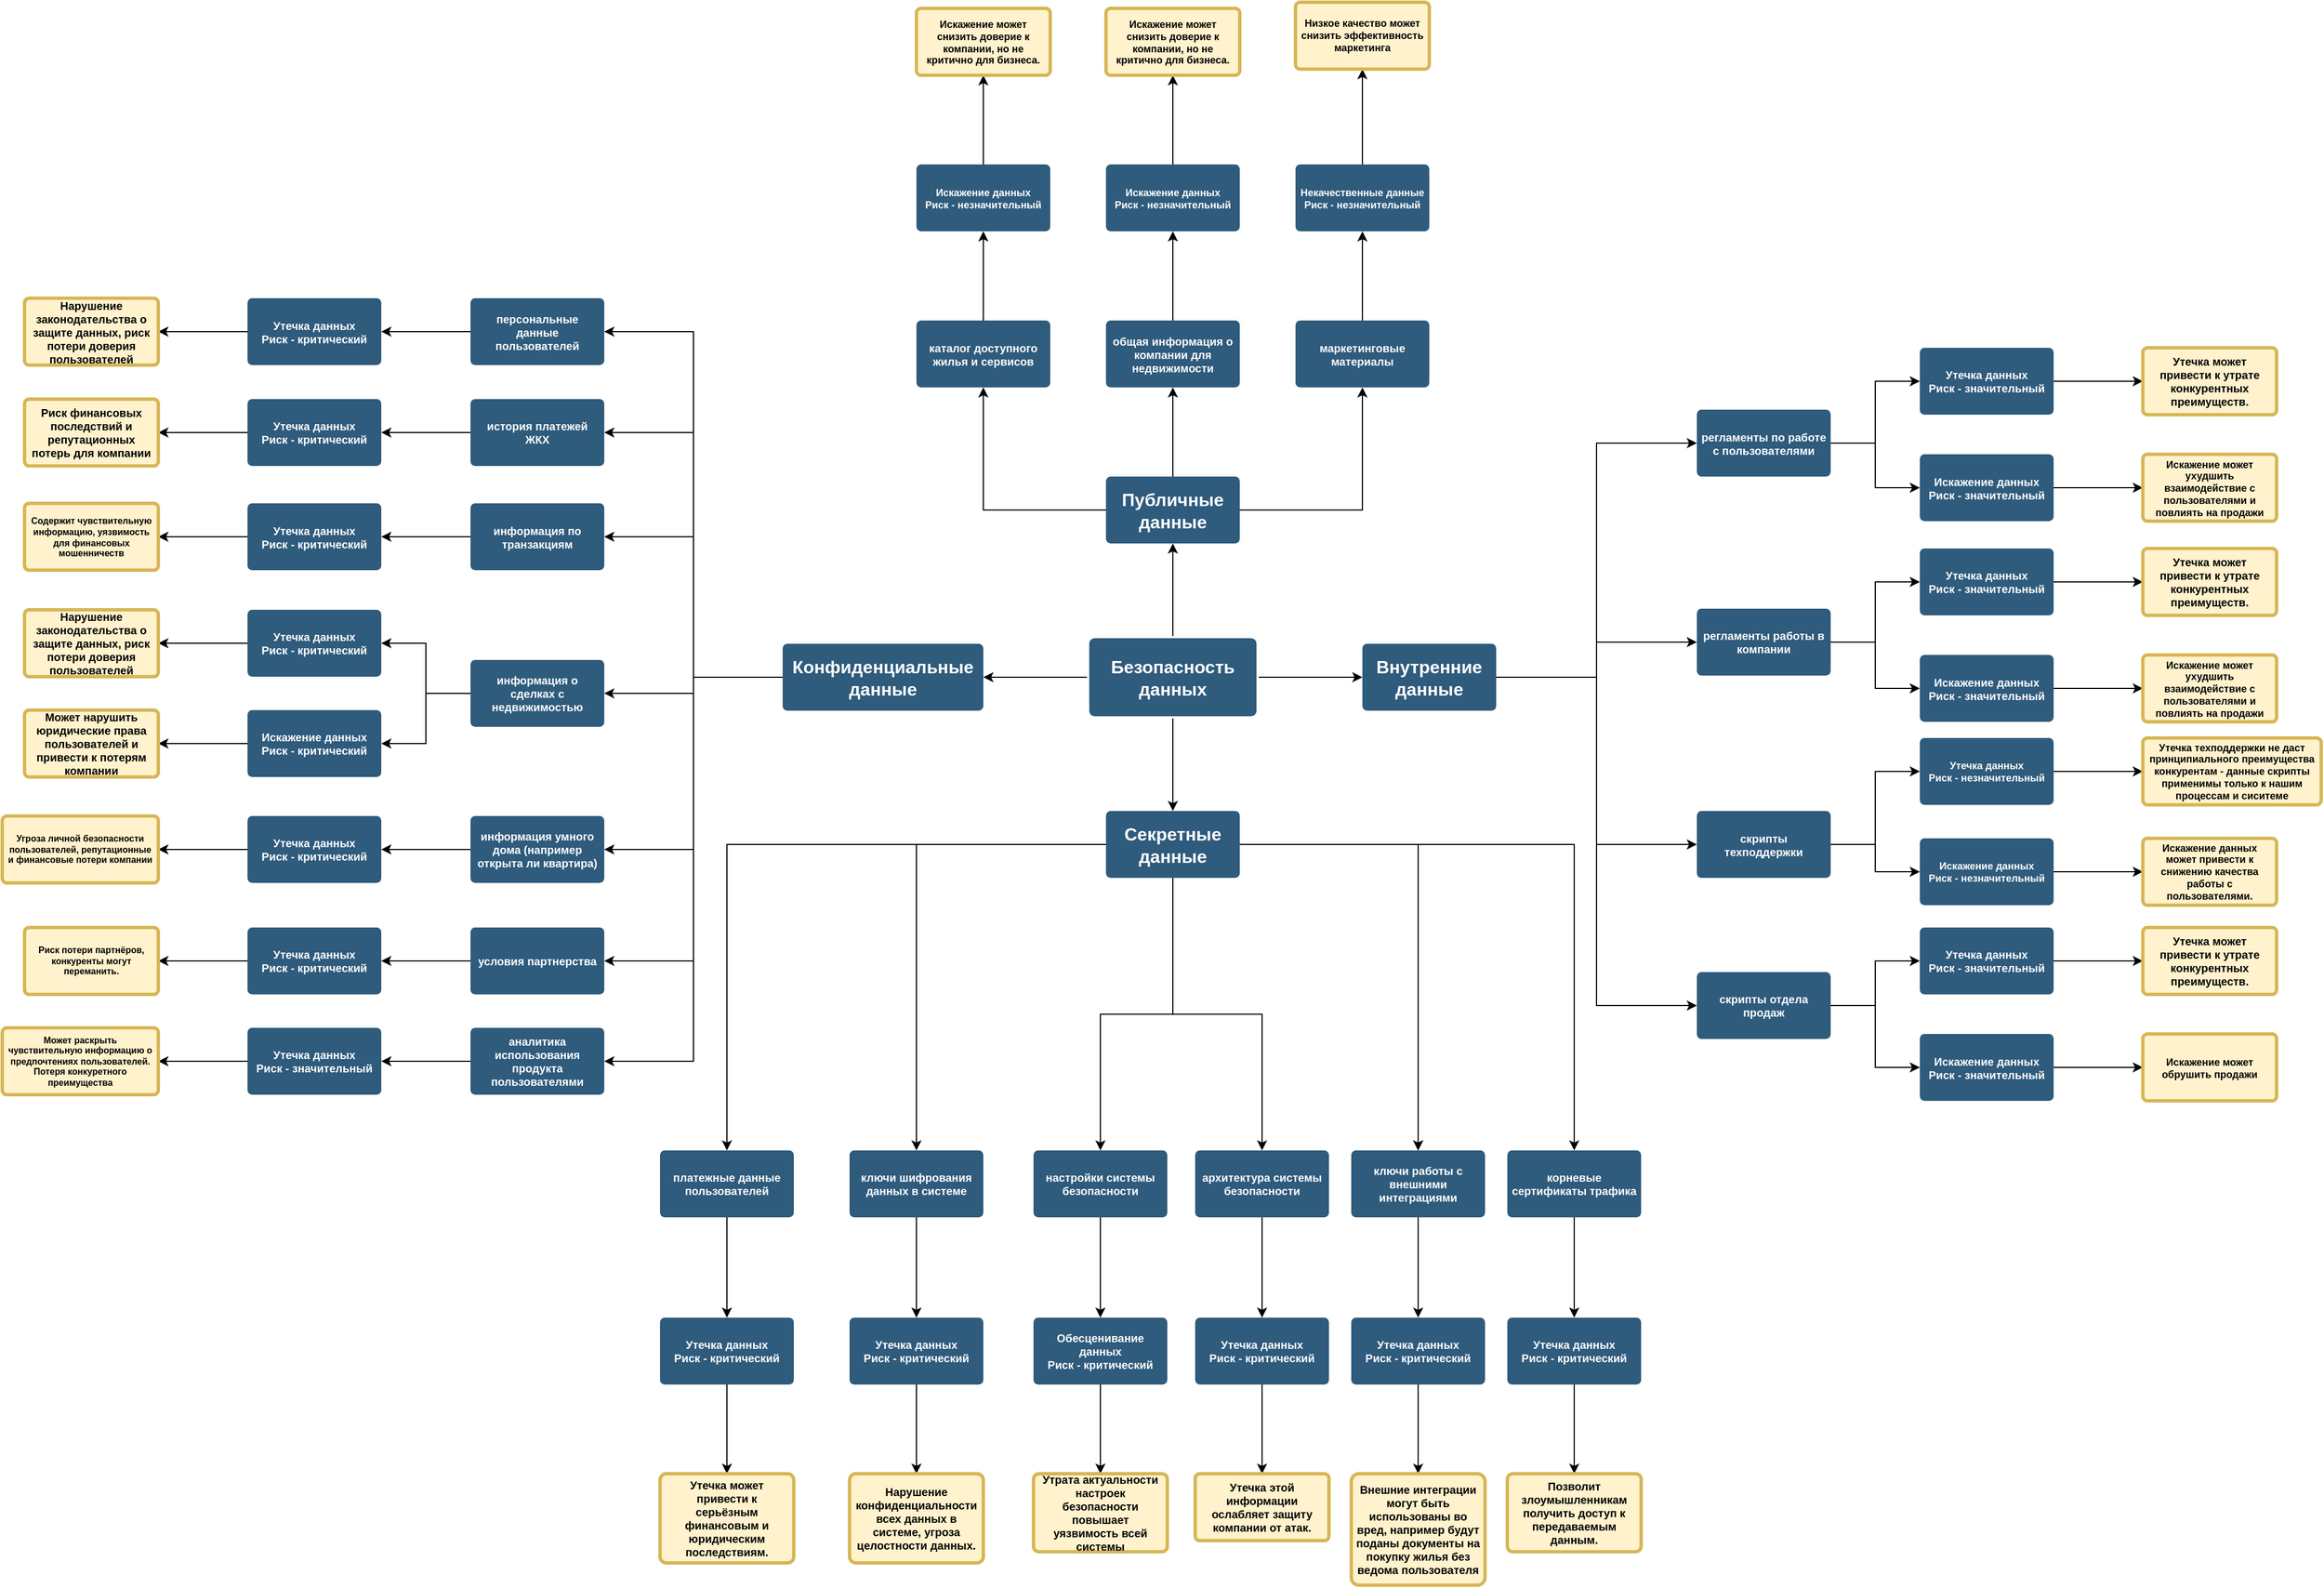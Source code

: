 <mxfile version="25.0.3">
  <diagram id="6a731a19-8d31-9384-78a2-239565b7b9f0" name="Page-1">
    <mxGraphModel grid="1" page="1" gridSize="10" guides="1" tooltips="1" connect="1" arrows="1" fold="1" pageScale="1" pageWidth="1169" pageHeight="827" background="none" math="0" shadow="0">
      <root>
        <mxCell id="0" />
        <mxCell id="1" parent="0" />
        <mxCell id="vbBeiTdjYTLyHqXOJeHc-1780" value="" style="edgeStyle=orthogonalEdgeStyle;rounded=0;orthogonalLoop=1;jettySize=auto;html=1;" edge="1" parent="1" source="1749" target="vbBeiTdjYTLyHqXOJeHc-1779">
          <mxGeometry relative="1" as="geometry" />
        </mxCell>
        <mxCell id="vbBeiTdjYTLyHqXOJeHc-1782" value="" style="edgeStyle=orthogonalEdgeStyle;rounded=0;orthogonalLoop=1;jettySize=auto;html=1;" edge="1" parent="1" source="1749" target="vbBeiTdjYTLyHqXOJeHc-1781">
          <mxGeometry relative="1" as="geometry" />
        </mxCell>
        <mxCell id="vbBeiTdjYTLyHqXOJeHc-1784" value="" style="edgeStyle=orthogonalEdgeStyle;rounded=0;orthogonalLoop=1;jettySize=auto;html=1;" edge="1" parent="1" source="1749" target="vbBeiTdjYTLyHqXOJeHc-1783">
          <mxGeometry relative="1" as="geometry" />
        </mxCell>
        <mxCell id="vbBeiTdjYTLyHqXOJeHc-1786" value="" style="edgeStyle=orthogonalEdgeStyle;rounded=0;orthogonalLoop=1;jettySize=auto;html=1;" edge="1" parent="1" source="1749" target="vbBeiTdjYTLyHqXOJeHc-1785">
          <mxGeometry relative="1" as="geometry" />
        </mxCell>
        <mxCell id="1749" value="Безопасность данных" style="rounded=1;whiteSpace=wrap;html=1;shadow=0;labelBackgroundColor=none;strokeColor=none;strokeWidth=3;fillColor=#2F5B7C;fontFamily=Helvetica;fontSize=16;fontColor=#FFFFFF;align=center;fontStyle=1;spacing=5;arcSize=7;perimeterSpacing=2;" vertex="1" parent="1">
          <mxGeometry x="495" y="380.5" width="150" height="70" as="geometry" />
        </mxCell>
        <mxCell id="vbBeiTdjYTLyHqXOJeHc-1788" value="" style="edgeStyle=orthogonalEdgeStyle;rounded=0;orthogonalLoop=1;jettySize=auto;html=1;" edge="1" parent="1" source="vbBeiTdjYTLyHqXOJeHc-1779" target="vbBeiTdjYTLyHqXOJeHc-1787">
          <mxGeometry relative="1" as="geometry" />
        </mxCell>
        <mxCell id="vbBeiTdjYTLyHqXOJeHc-1791" value="" style="edgeStyle=orthogonalEdgeStyle;rounded=0;orthogonalLoop=1;jettySize=auto;html=1;entryX=0.5;entryY=1;entryDx=0;entryDy=0;" edge="1" parent="1" source="vbBeiTdjYTLyHqXOJeHc-1779" target="vbBeiTdjYTLyHqXOJeHc-1792">
          <mxGeometry relative="1" as="geometry">
            <mxPoint x="770" y="155.5" as="targetPoint" />
          </mxGeometry>
        </mxCell>
        <mxCell id="vbBeiTdjYTLyHqXOJeHc-1795" value="" style="edgeStyle=orthogonalEdgeStyle;rounded=0;orthogonalLoop=1;jettySize=auto;html=1;" edge="1" parent="1" source="vbBeiTdjYTLyHqXOJeHc-1779" target="vbBeiTdjYTLyHqXOJeHc-1794">
          <mxGeometry relative="1" as="geometry" />
        </mxCell>
        <mxCell id="vbBeiTdjYTLyHqXOJeHc-1779" value="Публичные данные" style="whiteSpace=wrap;html=1;fontSize=16;fillColor=#2F5B7C;strokeColor=none;fontColor=#FFFFFF;rounded=1;shadow=0;labelBackgroundColor=none;strokeWidth=3;fontStyle=1;spacing=5;arcSize=7;" vertex="1" parent="1">
          <mxGeometry x="510" y="235.5" width="120" height="60" as="geometry" />
        </mxCell>
        <mxCell id="vbBeiTdjYTLyHqXOJeHc-1818" value="" style="edgeStyle=orthogonalEdgeStyle;rounded=0;orthogonalLoop=1;jettySize=auto;html=1;entryX=0;entryY=0.5;entryDx=0;entryDy=0;" edge="1" parent="1" source="vbBeiTdjYTLyHqXOJeHc-1781" target="vbBeiTdjYTLyHqXOJeHc-1817">
          <mxGeometry relative="1" as="geometry" />
        </mxCell>
        <mxCell id="vbBeiTdjYTLyHqXOJeHc-1820" value="" style="edgeStyle=orthogonalEdgeStyle;rounded=0;orthogonalLoop=1;jettySize=auto;html=1;entryX=0;entryY=0.5;entryDx=0;entryDy=0;" edge="1" parent="1" source="vbBeiTdjYTLyHqXOJeHc-1781" target="vbBeiTdjYTLyHqXOJeHc-1819">
          <mxGeometry relative="1" as="geometry" />
        </mxCell>
        <mxCell id="vbBeiTdjYTLyHqXOJeHc-1822" style="edgeStyle=orthogonalEdgeStyle;rounded=0;orthogonalLoop=1;jettySize=auto;html=1;exitX=1;exitY=0.5;exitDx=0;exitDy=0;entryX=0;entryY=0.5;entryDx=0;entryDy=0;" edge="1" parent="1" source="vbBeiTdjYTLyHqXOJeHc-1781" target="vbBeiTdjYTLyHqXOJeHc-1821">
          <mxGeometry relative="1" as="geometry" />
        </mxCell>
        <mxCell id="vbBeiTdjYTLyHqXOJeHc-1824" style="edgeStyle=orthogonalEdgeStyle;rounded=0;orthogonalLoop=1;jettySize=auto;html=1;exitX=1;exitY=0.5;exitDx=0;exitDy=0;entryX=0;entryY=0.5;entryDx=0;entryDy=0;" edge="1" parent="1" source="vbBeiTdjYTLyHqXOJeHc-1781" target="vbBeiTdjYTLyHqXOJeHc-1823">
          <mxGeometry relative="1" as="geometry" />
        </mxCell>
        <mxCell id="vbBeiTdjYTLyHqXOJeHc-1781" value="Внутренние данные" style="whiteSpace=wrap;html=1;fontSize=16;fillColor=#2F5B7C;strokeColor=none;fontColor=#FFFFFF;rounded=1;shadow=0;labelBackgroundColor=none;strokeWidth=3;fontStyle=1;spacing=5;arcSize=7;" vertex="1" parent="1">
          <mxGeometry x="740" y="385.5" width="120" height="60" as="geometry" />
        </mxCell>
        <mxCell id="vbBeiTdjYTLyHqXOJeHc-1906" value="" style="edgeStyle=orthogonalEdgeStyle;rounded=0;orthogonalLoop=1;jettySize=auto;html=1;" edge="1" parent="1" source="vbBeiTdjYTLyHqXOJeHc-1783" target="vbBeiTdjYTLyHqXOJeHc-1905">
          <mxGeometry relative="1" as="geometry" />
        </mxCell>
        <mxCell id="vbBeiTdjYTLyHqXOJeHc-1908" value="" style="edgeStyle=orthogonalEdgeStyle;rounded=0;orthogonalLoop=1;jettySize=auto;html=1;" edge="1" parent="1" source="vbBeiTdjYTLyHqXOJeHc-1783" target="vbBeiTdjYTLyHqXOJeHc-1907">
          <mxGeometry relative="1" as="geometry" />
        </mxCell>
        <mxCell id="vbBeiTdjYTLyHqXOJeHc-1911" value="" style="edgeStyle=orthogonalEdgeStyle;rounded=0;orthogonalLoop=1;jettySize=auto;html=1;" edge="1" parent="1" source="vbBeiTdjYTLyHqXOJeHc-1783" target="vbBeiTdjYTLyHqXOJeHc-1910">
          <mxGeometry relative="1" as="geometry" />
        </mxCell>
        <mxCell id="vbBeiTdjYTLyHqXOJeHc-1913" value="" style="edgeStyle=orthogonalEdgeStyle;rounded=0;orthogonalLoop=1;jettySize=auto;html=1;" edge="1" parent="1" source="vbBeiTdjYTLyHqXOJeHc-1783" target="vbBeiTdjYTLyHqXOJeHc-1912">
          <mxGeometry relative="1" as="geometry" />
        </mxCell>
        <mxCell id="vbBeiTdjYTLyHqXOJeHc-1914" value="" style="edgeStyle=orthogonalEdgeStyle;rounded=0;orthogonalLoop=1;jettySize=auto;html=1;" edge="1" parent="1" source="vbBeiTdjYTLyHqXOJeHc-1783" target="vbBeiTdjYTLyHqXOJeHc-1912">
          <mxGeometry relative="1" as="geometry" />
        </mxCell>
        <mxCell id="vbBeiTdjYTLyHqXOJeHc-1916" value="" style="edgeStyle=orthogonalEdgeStyle;rounded=0;orthogonalLoop=1;jettySize=auto;html=1;" edge="1" parent="1" source="vbBeiTdjYTLyHqXOJeHc-1783" target="vbBeiTdjYTLyHqXOJeHc-1915">
          <mxGeometry relative="1" as="geometry" />
        </mxCell>
        <mxCell id="vbBeiTdjYTLyHqXOJeHc-1918" value="" style="edgeStyle=orthogonalEdgeStyle;rounded=0;orthogonalLoop=1;jettySize=auto;html=1;" edge="1" parent="1" source="vbBeiTdjYTLyHqXOJeHc-1783" target="vbBeiTdjYTLyHqXOJeHc-1917">
          <mxGeometry relative="1" as="geometry" />
        </mxCell>
        <mxCell id="vbBeiTdjYTLyHqXOJeHc-1783" value="Секретные данные" style="whiteSpace=wrap;html=1;fontSize=16;fillColor=#2F5B7C;strokeColor=none;fontColor=#FFFFFF;rounded=1;shadow=0;labelBackgroundColor=none;strokeWidth=3;fontStyle=1;spacing=5;arcSize=7;" vertex="1" parent="1">
          <mxGeometry x="510" y="535.5" width="120" height="60" as="geometry" />
        </mxCell>
        <mxCell id="vbBeiTdjYTLyHqXOJeHc-1860" value="" style="edgeStyle=orthogonalEdgeStyle;rounded=0;orthogonalLoop=1;jettySize=auto;html=1;entryX=1;entryY=0.5;entryDx=0;entryDy=0;" edge="1" parent="1" source="vbBeiTdjYTLyHqXOJeHc-1785" target="vbBeiTdjYTLyHqXOJeHc-1859">
          <mxGeometry relative="1" as="geometry" />
        </mxCell>
        <mxCell id="vbBeiTdjYTLyHqXOJeHc-1867" style="edgeStyle=orthogonalEdgeStyle;rounded=0;orthogonalLoop=1;jettySize=auto;html=1;exitX=0;exitY=0.5;exitDx=0;exitDy=0;entryX=1;entryY=0.5;entryDx=0;entryDy=0;" edge="1" parent="1" source="vbBeiTdjYTLyHqXOJeHc-1785" target="vbBeiTdjYTLyHqXOJeHc-1861">
          <mxGeometry relative="1" as="geometry" />
        </mxCell>
        <mxCell id="vbBeiTdjYTLyHqXOJeHc-1868" style="edgeStyle=orthogonalEdgeStyle;rounded=0;orthogonalLoop=1;jettySize=auto;html=1;exitX=0;exitY=0.5;exitDx=0;exitDy=0;entryX=1;entryY=0.5;entryDx=0;entryDy=0;" edge="1" parent="1" source="vbBeiTdjYTLyHqXOJeHc-1785" target="vbBeiTdjYTLyHqXOJeHc-1862">
          <mxGeometry relative="1" as="geometry" />
        </mxCell>
        <mxCell id="vbBeiTdjYTLyHqXOJeHc-1869" style="edgeStyle=orthogonalEdgeStyle;rounded=0;orthogonalLoop=1;jettySize=auto;html=1;exitX=0;exitY=0.5;exitDx=0;exitDy=0;entryX=1;entryY=0.5;entryDx=0;entryDy=0;" edge="1" parent="1" source="vbBeiTdjYTLyHqXOJeHc-1785" target="vbBeiTdjYTLyHqXOJeHc-1863">
          <mxGeometry relative="1" as="geometry" />
        </mxCell>
        <mxCell id="vbBeiTdjYTLyHqXOJeHc-1870" style="edgeStyle=orthogonalEdgeStyle;rounded=0;orthogonalLoop=1;jettySize=auto;html=1;exitX=0;exitY=0.5;exitDx=0;exitDy=0;entryX=1;entryY=0.5;entryDx=0;entryDy=0;" edge="1" parent="1" source="vbBeiTdjYTLyHqXOJeHc-1785" target="vbBeiTdjYTLyHqXOJeHc-1864">
          <mxGeometry relative="1" as="geometry" />
        </mxCell>
        <mxCell id="vbBeiTdjYTLyHqXOJeHc-1871" style="edgeStyle=orthogonalEdgeStyle;rounded=0;orthogonalLoop=1;jettySize=auto;html=1;exitX=0;exitY=0.5;exitDx=0;exitDy=0;entryX=1;entryY=0.5;entryDx=0;entryDy=0;" edge="1" parent="1" source="vbBeiTdjYTLyHqXOJeHc-1785" target="vbBeiTdjYTLyHqXOJeHc-1865">
          <mxGeometry relative="1" as="geometry" />
        </mxCell>
        <mxCell id="vbBeiTdjYTLyHqXOJeHc-1872" style="edgeStyle=orthogonalEdgeStyle;rounded=0;orthogonalLoop=1;jettySize=auto;html=1;exitX=0;exitY=0.5;exitDx=0;exitDy=0;entryX=1;entryY=0.5;entryDx=0;entryDy=0;" edge="1" parent="1" source="vbBeiTdjYTLyHqXOJeHc-1785" target="vbBeiTdjYTLyHqXOJeHc-1866">
          <mxGeometry relative="1" as="geometry" />
        </mxCell>
        <mxCell id="vbBeiTdjYTLyHqXOJeHc-1785" value="Конфиденциальные данные" style="whiteSpace=wrap;html=1;fontSize=16;fillColor=#2F5B7C;strokeColor=none;fontColor=#FFFFFF;rounded=1;shadow=0;labelBackgroundColor=none;strokeWidth=3;fontStyle=1;spacing=5;arcSize=7;" vertex="1" parent="1">
          <mxGeometry x="220" y="385.5" width="180" height="60" as="geometry" />
        </mxCell>
        <mxCell id="vbBeiTdjYTLyHqXOJeHc-1797" value="" style="edgeStyle=orthogonalEdgeStyle;rounded=0;orthogonalLoop=1;jettySize=auto;html=1;" edge="1" parent="1" source="vbBeiTdjYTLyHqXOJeHc-1787" target="vbBeiTdjYTLyHqXOJeHc-1796">
          <mxGeometry relative="1" as="geometry" />
        </mxCell>
        <mxCell id="vbBeiTdjYTLyHqXOJeHc-1787" value="&lt;font style=&quot;font-size: 10px;&quot;&gt;каталог доступного жилья и сервисов&lt;/font&gt;" style="whiteSpace=wrap;html=1;fontSize=10;fillColor=#2F5B7C;strokeColor=none;fontColor=#FFFFFF;rounded=1;shadow=0;labelBackgroundColor=none;strokeWidth=3;fontStyle=1;spacing=5;arcSize=7;" vertex="1" parent="1">
          <mxGeometry x="340" y="95.5" width="120" height="60" as="geometry" />
        </mxCell>
        <mxCell id="vbBeiTdjYTLyHqXOJeHc-1806" style="edgeStyle=orthogonalEdgeStyle;rounded=0;orthogonalLoop=1;jettySize=auto;html=1;exitX=0.5;exitY=0;exitDx=0;exitDy=0;entryX=0.5;entryY=1;entryDx=0;entryDy=0;" edge="1" parent="1" source="vbBeiTdjYTLyHqXOJeHc-1792" target="vbBeiTdjYTLyHqXOJeHc-1809">
          <mxGeometry relative="1" as="geometry">
            <mxPoint x="770" y="95.5" as="sourcePoint" />
            <mxPoint x="770" y="15.5" as="targetPoint" />
          </mxGeometry>
        </mxCell>
        <mxCell id="vbBeiTdjYTLyHqXOJeHc-1792" value="&lt;font style=&quot;font-size: 10px;&quot;&gt;маркетинговые материалы&lt;/font&gt;" style="whiteSpace=wrap;html=1;fontSize=10;fillColor=#2F5B7C;strokeColor=none;fontColor=#FFFFFF;rounded=1;shadow=0;labelBackgroundColor=none;strokeWidth=3;fontStyle=1;spacing=5;arcSize=7;" vertex="1" parent="1">
          <mxGeometry x="680" y="95.5" width="120" height="60" as="geometry" />
        </mxCell>
        <mxCell id="vbBeiTdjYTLyHqXOJeHc-1816" style="edgeStyle=orthogonalEdgeStyle;rounded=0;orthogonalLoop=1;jettySize=auto;html=1;exitX=0.5;exitY=0;exitDx=0;exitDy=0;entryX=0.5;entryY=1;entryDx=0;entryDy=0;" edge="1" parent="1" source="vbBeiTdjYTLyHqXOJeHc-1794" target="vbBeiTdjYTLyHqXOJeHc-1814">
          <mxGeometry relative="1" as="geometry" />
        </mxCell>
        <mxCell id="vbBeiTdjYTLyHqXOJeHc-1794" value="&lt;font style=&quot;font-size: 10px;&quot;&gt;общая информация о компании для недвижимости&lt;/font&gt;" style="whiteSpace=wrap;html=1;fontSize=10;fillColor=#2F5B7C;strokeColor=none;fontColor=#FFFFFF;rounded=1;shadow=0;labelBackgroundColor=none;strokeWidth=3;fontStyle=1;spacing=5;arcSize=7;" vertex="1" parent="1">
          <mxGeometry x="510" y="95.5" width="120" height="60" as="geometry" />
        </mxCell>
        <mxCell id="vbBeiTdjYTLyHqXOJeHc-1799" value="" style="edgeStyle=orthogonalEdgeStyle;rounded=0;orthogonalLoop=1;jettySize=auto;html=1;" edge="1" parent="1" source="vbBeiTdjYTLyHqXOJeHc-1796" target="vbBeiTdjYTLyHqXOJeHc-1798">
          <mxGeometry relative="1" as="geometry" />
        </mxCell>
        <mxCell id="vbBeiTdjYTLyHqXOJeHc-1796" value="&lt;font style=&quot;font-size: 9px;&quot;&gt;Искажение данных&lt;br style=&quot;font-size: 9px;&quot;&gt;Риск -&amp;nbsp;&lt;/font&gt;&lt;span style=&quot;font-size: 9px;&quot;&gt;незначительный&lt;/span&gt;" style="whiteSpace=wrap;html=1;fontSize=9;fillColor=#2F5B7C;strokeColor=none;fontColor=#FFFFFF;rounded=1;shadow=0;labelBackgroundColor=none;strokeWidth=3;fontStyle=1;spacing=5;arcSize=7;" vertex="1" parent="1">
          <mxGeometry x="340" y="-44.5" width="120" height="60" as="geometry" />
        </mxCell>
        <mxCell id="vbBeiTdjYTLyHqXOJeHc-1798" value="Искажение может снизить доверие к компании, но не критично для бизнеса." style="whiteSpace=wrap;html=1;fontSize=9;fillColor=#fff2cc;strokeColor=#d6b656;rounded=1;shadow=0;labelBackgroundColor=none;strokeWidth=3;fontStyle=1;spacing=5;arcSize=7;" vertex="1" parent="1">
          <mxGeometry x="340" y="-184.5" width="120" height="60" as="geometry" />
        </mxCell>
        <mxCell id="vbBeiTdjYTLyHqXOJeHc-1812" value="" style="edgeStyle=orthogonalEdgeStyle;rounded=0;orthogonalLoop=1;jettySize=auto;html=1;" edge="1" parent="1" source="vbBeiTdjYTLyHqXOJeHc-1809" target="vbBeiTdjYTLyHqXOJeHc-1811">
          <mxGeometry relative="1" as="geometry" />
        </mxCell>
        <mxCell id="vbBeiTdjYTLyHqXOJeHc-1809" value="Некачественные данные&lt;br style=&quot;font-size: 9px;&quot;&gt;Риск - незначительный" style="whiteSpace=wrap;html=1;fontSize=9;fillColor=#2F5B7C;strokeColor=none;fontColor=#FFFFFF;rounded=1;shadow=0;labelBackgroundColor=none;strokeWidth=3;fontStyle=1;spacing=5;arcSize=7;" vertex="1" parent="1">
          <mxGeometry x="680" y="-44.5" width="120" height="60" as="geometry" />
        </mxCell>
        <mxCell id="vbBeiTdjYTLyHqXOJeHc-1811" value="Низкое качество может снизить эффективность маркетинга" style="whiteSpace=wrap;html=1;fontSize=9;fillColor=#fff2cc;strokeColor=#d6b656;rounded=1;shadow=0;labelBackgroundColor=none;strokeWidth=3;fontStyle=1;spacing=5;arcSize=7;" vertex="1" parent="1">
          <mxGeometry x="680" y="-190" width="120" height="60" as="geometry" />
        </mxCell>
        <mxCell id="vbBeiTdjYTLyHqXOJeHc-1813" value="" style="edgeStyle=orthogonalEdgeStyle;rounded=0;orthogonalLoop=1;jettySize=auto;html=1;" edge="1" parent="1" source="vbBeiTdjYTLyHqXOJeHc-1814" target="vbBeiTdjYTLyHqXOJeHc-1815">
          <mxGeometry relative="1" as="geometry" />
        </mxCell>
        <mxCell id="vbBeiTdjYTLyHqXOJeHc-1814" value="&lt;font style=&quot;font-size: 9px;&quot;&gt;Искажение данных&lt;br style=&quot;font-size: 9px;&quot;&gt;Риск -&amp;nbsp;&lt;/font&gt;&lt;span style=&quot;font-size: 9px;&quot;&gt;незначительный&lt;/span&gt;" style="whiteSpace=wrap;html=1;fontSize=9;fillColor=#2F5B7C;strokeColor=none;fontColor=#FFFFFF;rounded=1;shadow=0;labelBackgroundColor=none;strokeWidth=3;fontStyle=1;spacing=5;arcSize=7;" vertex="1" parent="1">
          <mxGeometry x="510" y="-44.5" width="120" height="60" as="geometry" />
        </mxCell>
        <mxCell id="vbBeiTdjYTLyHqXOJeHc-1815" value="Искажение может снизить доверие к компании, но не критично для бизнеса." style="whiteSpace=wrap;html=1;fontSize=9;fillColor=#fff2cc;strokeColor=#d6b656;rounded=1;shadow=0;labelBackgroundColor=none;strokeWidth=3;fontStyle=1;spacing=5;arcSize=7;" vertex="1" parent="1">
          <mxGeometry x="510" y="-184.5" width="120" height="60" as="geometry" />
        </mxCell>
        <mxCell id="vbBeiTdjYTLyHqXOJeHc-1826" value="" style="edgeStyle=orthogonalEdgeStyle;rounded=0;orthogonalLoop=1;jettySize=auto;html=1;entryX=0;entryY=0.5;entryDx=0;entryDy=0;" edge="1" parent="1" source="vbBeiTdjYTLyHqXOJeHc-1817" target="vbBeiTdjYTLyHqXOJeHc-1825">
          <mxGeometry relative="1" as="geometry" />
        </mxCell>
        <mxCell id="vbBeiTdjYTLyHqXOJeHc-1828" style="edgeStyle=orthogonalEdgeStyle;rounded=0;orthogonalLoop=1;jettySize=auto;html=1;exitX=1;exitY=0.5;exitDx=0;exitDy=0;entryX=0;entryY=0.5;entryDx=0;entryDy=0;" edge="1" parent="1" source="vbBeiTdjYTLyHqXOJeHc-1817" target="vbBeiTdjYTLyHqXOJeHc-1827">
          <mxGeometry relative="1" as="geometry" />
        </mxCell>
        <mxCell id="vbBeiTdjYTLyHqXOJeHc-1817" value="регламенты по работе с пользователями" style="whiteSpace=wrap;html=1;fontSize=10;fillColor=#2F5B7C;strokeColor=none;fontColor=#FFFFFF;rounded=1;shadow=0;labelBackgroundColor=none;strokeWidth=3;fontStyle=1;spacing=5;arcSize=7;" vertex="1" parent="1">
          <mxGeometry x="1040" y="175.5" width="120" height="60" as="geometry" />
        </mxCell>
        <mxCell id="vbBeiTdjYTLyHqXOJeHc-1837" style="edgeStyle=orthogonalEdgeStyle;rounded=0;orthogonalLoop=1;jettySize=auto;html=1;exitX=1;exitY=0.5;exitDx=0;exitDy=0;entryX=0;entryY=0.5;entryDx=0;entryDy=0;" edge="1" parent="1" source="vbBeiTdjYTLyHqXOJeHc-1819" target="vbBeiTdjYTLyHqXOJeHc-1833">
          <mxGeometry relative="1" as="geometry" />
        </mxCell>
        <mxCell id="vbBeiTdjYTLyHqXOJeHc-1838" style="edgeStyle=orthogonalEdgeStyle;rounded=0;orthogonalLoop=1;jettySize=auto;html=1;exitX=1;exitY=0.5;exitDx=0;exitDy=0;entryX=0;entryY=0.5;entryDx=0;entryDy=0;" edge="1" parent="1" source="vbBeiTdjYTLyHqXOJeHc-1819" target="vbBeiTdjYTLyHqXOJeHc-1834">
          <mxGeometry relative="1" as="geometry" />
        </mxCell>
        <mxCell id="vbBeiTdjYTLyHqXOJeHc-1819" value="регламенты работы в компании" style="whiteSpace=wrap;html=1;fontSize=10;fillColor=#2F5B7C;strokeColor=none;fontColor=#FFFFFF;rounded=1;shadow=0;labelBackgroundColor=none;strokeWidth=3;fontStyle=1;spacing=5;arcSize=7;" vertex="1" parent="1">
          <mxGeometry x="1040" y="354" width="120" height="60" as="geometry" />
        </mxCell>
        <mxCell id="vbBeiTdjYTLyHqXOJeHc-1842" value="" style="edgeStyle=orthogonalEdgeStyle;rounded=0;orthogonalLoop=1;jettySize=auto;html=1;entryX=0;entryY=0.5;entryDx=0;entryDy=0;" edge="1" parent="1" source="vbBeiTdjYTLyHqXOJeHc-1821" target="vbBeiTdjYTLyHqXOJeHc-1841">
          <mxGeometry relative="1" as="geometry" />
        </mxCell>
        <mxCell id="vbBeiTdjYTLyHqXOJeHc-1848" style="edgeStyle=orthogonalEdgeStyle;rounded=0;orthogonalLoop=1;jettySize=auto;html=1;exitX=1;exitY=0.5;exitDx=0;exitDy=0;entryX=0;entryY=0.5;entryDx=0;entryDy=0;" edge="1" parent="1" source="vbBeiTdjYTLyHqXOJeHc-1821" target="vbBeiTdjYTLyHqXOJeHc-1847">
          <mxGeometry relative="1" as="geometry" />
        </mxCell>
        <mxCell id="vbBeiTdjYTLyHqXOJeHc-1821" value="скрипты техподдержки" style="whiteSpace=wrap;html=1;fontSize=10;fillColor=#2F5B7C;strokeColor=none;fontColor=#FFFFFF;rounded=1;shadow=0;labelBackgroundColor=none;strokeWidth=3;fontStyle=1;spacing=5;arcSize=7;" vertex="1" parent="1">
          <mxGeometry x="1040" y="535.5" width="120" height="60" as="geometry" />
        </mxCell>
        <mxCell id="vbBeiTdjYTLyHqXOJeHc-1857" style="edgeStyle=orthogonalEdgeStyle;rounded=0;orthogonalLoop=1;jettySize=auto;html=1;exitX=1;exitY=0.5;exitDx=0;exitDy=0;entryX=0;entryY=0.5;entryDx=0;entryDy=0;" edge="1" parent="1" source="vbBeiTdjYTLyHqXOJeHc-1823" target="vbBeiTdjYTLyHqXOJeHc-1852">
          <mxGeometry relative="1" as="geometry" />
        </mxCell>
        <mxCell id="vbBeiTdjYTLyHqXOJeHc-1858" style="edgeStyle=orthogonalEdgeStyle;rounded=0;orthogonalLoop=1;jettySize=auto;html=1;exitX=1;exitY=0.5;exitDx=0;exitDy=0;entryX=0;entryY=0.5;entryDx=0;entryDy=0;" edge="1" parent="1" source="vbBeiTdjYTLyHqXOJeHc-1823" target="vbBeiTdjYTLyHqXOJeHc-1854">
          <mxGeometry relative="1" as="geometry" />
        </mxCell>
        <mxCell id="vbBeiTdjYTLyHqXOJeHc-1823" value="скрипты отдела продаж" style="whiteSpace=wrap;html=1;fontSize=10;fillColor=#2F5B7C;strokeColor=none;fontColor=#FFFFFF;rounded=1;shadow=0;labelBackgroundColor=none;strokeWidth=3;fontStyle=1;spacing=5;arcSize=7;" vertex="1" parent="1">
          <mxGeometry x="1040" y="680" width="120" height="60" as="geometry" />
        </mxCell>
        <mxCell id="vbBeiTdjYTLyHqXOJeHc-1830" value="" style="edgeStyle=orthogonalEdgeStyle;rounded=0;orthogonalLoop=1;jettySize=auto;html=1;" edge="1" parent="1" source="vbBeiTdjYTLyHqXOJeHc-1825" target="vbBeiTdjYTLyHqXOJeHc-1829">
          <mxGeometry relative="1" as="geometry" />
        </mxCell>
        <mxCell id="vbBeiTdjYTLyHqXOJeHc-1825" value="Утечка данных&lt;br&gt;Риск - значительный" style="whiteSpace=wrap;html=1;fontSize=10;fillColor=#2F5B7C;strokeColor=none;fontColor=#FFFFFF;rounded=1;shadow=0;labelBackgroundColor=none;strokeWidth=3;fontStyle=1;spacing=5;arcSize=7;" vertex="1" parent="1">
          <mxGeometry x="1240" y="120" width="120" height="60" as="geometry" />
        </mxCell>
        <mxCell id="vbBeiTdjYTLyHqXOJeHc-1832" value="" style="edgeStyle=orthogonalEdgeStyle;rounded=0;orthogonalLoop=1;jettySize=auto;html=1;" edge="1" parent="1" source="vbBeiTdjYTLyHqXOJeHc-1827" target="vbBeiTdjYTLyHqXOJeHc-1831">
          <mxGeometry relative="1" as="geometry" />
        </mxCell>
        <mxCell id="vbBeiTdjYTLyHqXOJeHc-1827" value="Искажение данных&lt;br&gt;Риск - значительный" style="whiteSpace=wrap;html=1;fontSize=10;fillColor=#2F5B7C;strokeColor=none;fontColor=#FFFFFF;rounded=1;shadow=0;labelBackgroundColor=none;strokeWidth=3;fontStyle=1;spacing=5;arcSize=7;" vertex="1" parent="1">
          <mxGeometry x="1240" y="215.5" width="120" height="60" as="geometry" />
        </mxCell>
        <mxCell id="vbBeiTdjYTLyHqXOJeHc-1829" value="Утечка может привести к утрате конкурентных преимуществ." style="whiteSpace=wrap;html=1;fontSize=10;fillColor=#fff2cc;strokeColor=#d6b656;rounded=1;shadow=0;labelBackgroundColor=none;strokeWidth=3;fontStyle=1;spacing=5;arcSize=7;" vertex="1" parent="1">
          <mxGeometry x="1440" y="120" width="120" height="60" as="geometry" />
        </mxCell>
        <mxCell id="vbBeiTdjYTLyHqXOJeHc-1831" value="Искажение может ухудшить взаимодействие с пользователями и повлиять на продажи" style="whiteSpace=wrap;html=1;fontSize=9;fillColor=#fff2cc;strokeColor=#d6b656;rounded=1;shadow=0;labelBackgroundColor=none;strokeWidth=3;fontStyle=1;spacing=5;arcSize=7;" vertex="1" parent="1">
          <mxGeometry x="1440" y="215.5" width="120" height="60" as="geometry" />
        </mxCell>
        <mxCell id="vbBeiTdjYTLyHqXOJeHc-1839" style="edgeStyle=orthogonalEdgeStyle;rounded=0;orthogonalLoop=1;jettySize=auto;html=1;exitX=1;exitY=0.5;exitDx=0;exitDy=0;entryX=0;entryY=0.5;entryDx=0;entryDy=0;" edge="1" parent="1" source="vbBeiTdjYTLyHqXOJeHc-1833" target="vbBeiTdjYTLyHqXOJeHc-1835">
          <mxGeometry relative="1" as="geometry" />
        </mxCell>
        <mxCell id="vbBeiTdjYTLyHqXOJeHc-1833" value="Утечка данных&lt;br&gt;Риск - значительный" style="whiteSpace=wrap;html=1;fontSize=10;fillColor=#2F5B7C;strokeColor=none;fontColor=#FFFFFF;rounded=1;shadow=0;labelBackgroundColor=none;strokeWidth=3;fontStyle=1;spacing=5;arcSize=7;" vertex="1" parent="1">
          <mxGeometry x="1240" y="300" width="120" height="60" as="geometry" />
        </mxCell>
        <mxCell id="vbBeiTdjYTLyHqXOJeHc-1840" style="edgeStyle=orthogonalEdgeStyle;rounded=0;orthogonalLoop=1;jettySize=auto;html=1;exitX=1;exitY=0.5;exitDx=0;exitDy=0;entryX=0;entryY=0.5;entryDx=0;entryDy=0;" edge="1" parent="1" source="vbBeiTdjYTLyHqXOJeHc-1834" target="vbBeiTdjYTLyHqXOJeHc-1836">
          <mxGeometry relative="1" as="geometry" />
        </mxCell>
        <mxCell id="vbBeiTdjYTLyHqXOJeHc-1834" value="Искажение данных&lt;br&gt;Риск - значительный" style="whiteSpace=wrap;html=1;fontSize=10;fillColor=#2F5B7C;strokeColor=none;fontColor=#FFFFFF;rounded=1;shadow=0;labelBackgroundColor=none;strokeWidth=3;fontStyle=1;spacing=5;arcSize=7;" vertex="1" parent="1">
          <mxGeometry x="1240" y="395.5" width="120" height="60" as="geometry" />
        </mxCell>
        <mxCell id="vbBeiTdjYTLyHqXOJeHc-1835" value="Утечка может привести к утрате конкурентных преимуществ." style="whiteSpace=wrap;html=1;fontSize=10;fillColor=#fff2cc;strokeColor=#d6b656;rounded=1;shadow=0;labelBackgroundColor=none;strokeWidth=3;fontStyle=1;spacing=5;arcSize=7;" vertex="1" parent="1">
          <mxGeometry x="1440" y="300" width="120" height="60" as="geometry" />
        </mxCell>
        <mxCell id="vbBeiTdjYTLyHqXOJeHc-1836" value="Искажение может ухудшить взаимодействие с пользователями и повлиять на продажи" style="whiteSpace=wrap;html=1;fontSize=9;fillColor=#fff2cc;strokeColor=#d6b656;rounded=1;shadow=0;labelBackgroundColor=none;strokeWidth=3;fontStyle=1;spacing=5;arcSize=7;" vertex="1" parent="1">
          <mxGeometry x="1440" y="395.5" width="120" height="60" as="geometry" />
        </mxCell>
        <mxCell id="vbBeiTdjYTLyHqXOJeHc-1844" value="" style="edgeStyle=orthogonalEdgeStyle;rounded=0;orthogonalLoop=1;jettySize=auto;html=1;" edge="1" parent="1" source="vbBeiTdjYTLyHqXOJeHc-1841" target="vbBeiTdjYTLyHqXOJeHc-1843">
          <mxGeometry relative="1" as="geometry" />
        </mxCell>
        <mxCell id="vbBeiTdjYTLyHqXOJeHc-1841" value="Утечка данных&lt;br style=&quot;font-size: 9px;&quot;&gt;Риск - незначительный" style="whiteSpace=wrap;html=1;fontSize=9;fillColor=#2F5B7C;strokeColor=none;fontColor=#FFFFFF;rounded=1;shadow=0;labelBackgroundColor=none;strokeWidth=3;fontStyle=1;spacing=5;arcSize=7;" vertex="1" parent="1">
          <mxGeometry x="1240" y="470" width="120" height="60" as="geometry" />
        </mxCell>
        <mxCell id="vbBeiTdjYTLyHqXOJeHc-1843" value="Утечка техподдержки не даст принципиального преимущества конкурентам - данные скрипты применимы только к нашим процессам и сиситеме" style="whiteSpace=wrap;html=1;fontSize=9;fillColor=#fff2cc;strokeColor=#d6b656;rounded=1;shadow=0;labelBackgroundColor=none;strokeWidth=3;fontStyle=1;spacing=5;arcSize=7;" vertex="1" parent="1">
          <mxGeometry x="1440" y="470" width="160" height="60" as="geometry" />
        </mxCell>
        <mxCell id="vbBeiTdjYTLyHqXOJeHc-1850" value="" style="edgeStyle=orthogonalEdgeStyle;rounded=0;orthogonalLoop=1;jettySize=auto;html=1;" edge="1" parent="1" source="vbBeiTdjYTLyHqXOJeHc-1847" target="vbBeiTdjYTLyHqXOJeHc-1849">
          <mxGeometry relative="1" as="geometry" />
        </mxCell>
        <mxCell id="vbBeiTdjYTLyHqXOJeHc-1847" value="Искажение данных&lt;br style=&quot;font-size: 9px;&quot;&gt;Риск - незначительный" style="whiteSpace=wrap;html=1;fontSize=9;fillColor=#2F5B7C;strokeColor=none;fontColor=#FFFFFF;rounded=1;shadow=0;labelBackgroundColor=none;strokeWidth=3;fontStyle=1;spacing=5;arcSize=7;" vertex="1" parent="1">
          <mxGeometry x="1240" y="560" width="120" height="60" as="geometry" />
        </mxCell>
        <mxCell id="vbBeiTdjYTLyHqXOJeHc-1849" value="Искажение данных может привести к снижению качества работы с пользователями." style="whiteSpace=wrap;html=1;fontSize=9;fillColor=#fff2cc;strokeColor=#d6b656;rounded=1;shadow=0;labelBackgroundColor=none;strokeWidth=3;fontStyle=1;spacing=5;arcSize=7;" vertex="1" parent="1">
          <mxGeometry x="1440" y="560" width="120" height="60" as="geometry" />
        </mxCell>
        <mxCell id="vbBeiTdjYTLyHqXOJeHc-1851" value="" style="edgeStyle=orthogonalEdgeStyle;rounded=0;orthogonalLoop=1;jettySize=auto;html=1;" edge="1" parent="1" source="vbBeiTdjYTLyHqXOJeHc-1852" target="vbBeiTdjYTLyHqXOJeHc-1855">
          <mxGeometry relative="1" as="geometry" />
        </mxCell>
        <mxCell id="vbBeiTdjYTLyHqXOJeHc-1852" value="Утечка данных&lt;br&gt;Риск - значительный" style="whiteSpace=wrap;html=1;fontSize=10;fillColor=#2F5B7C;strokeColor=none;fontColor=#FFFFFF;rounded=1;shadow=0;labelBackgroundColor=none;strokeWidth=3;fontStyle=1;spacing=5;arcSize=7;" vertex="1" parent="1">
          <mxGeometry x="1240" y="640" width="120" height="60" as="geometry" />
        </mxCell>
        <mxCell id="vbBeiTdjYTLyHqXOJeHc-1853" value="" style="edgeStyle=orthogonalEdgeStyle;rounded=0;orthogonalLoop=1;jettySize=auto;html=1;" edge="1" parent="1" source="vbBeiTdjYTLyHqXOJeHc-1854" target="vbBeiTdjYTLyHqXOJeHc-1856">
          <mxGeometry relative="1" as="geometry" />
        </mxCell>
        <mxCell id="vbBeiTdjYTLyHqXOJeHc-1854" value="Искажение данных&lt;br&gt;Риск - значительный" style="whiteSpace=wrap;html=1;fontSize=10;fillColor=#2F5B7C;strokeColor=none;fontColor=#FFFFFF;rounded=1;shadow=0;labelBackgroundColor=none;strokeWidth=3;fontStyle=1;spacing=5;arcSize=7;" vertex="1" parent="1">
          <mxGeometry x="1240" y="735.5" width="120" height="60" as="geometry" />
        </mxCell>
        <mxCell id="vbBeiTdjYTLyHqXOJeHc-1855" value="Утечка может привести к утрате конкурентных преимуществ." style="whiteSpace=wrap;html=1;fontSize=10;fillColor=#fff2cc;strokeColor=#d6b656;rounded=1;shadow=0;labelBackgroundColor=none;strokeWidth=3;fontStyle=1;spacing=5;arcSize=7;" vertex="1" parent="1">
          <mxGeometry x="1440" y="640" width="120" height="60" as="geometry" />
        </mxCell>
        <mxCell id="vbBeiTdjYTLyHqXOJeHc-1856" value="Искажение может обрушить продажи" style="whiteSpace=wrap;html=1;fontSize=9;fillColor=#fff2cc;strokeColor=#d6b656;rounded=1;shadow=0;labelBackgroundColor=none;strokeWidth=3;fontStyle=1;spacing=5;arcSize=7;" vertex="1" parent="1">
          <mxGeometry x="1440" y="735.5" width="120" height="60" as="geometry" />
        </mxCell>
        <mxCell id="vbBeiTdjYTLyHqXOJeHc-1874" value="" style="edgeStyle=orthogonalEdgeStyle;rounded=0;orthogonalLoop=1;jettySize=auto;html=1;" edge="1" parent="1" source="vbBeiTdjYTLyHqXOJeHc-1859" target="vbBeiTdjYTLyHqXOJeHc-1873">
          <mxGeometry relative="1" as="geometry" />
        </mxCell>
        <mxCell id="vbBeiTdjYTLyHqXOJeHc-1859" value="персональные данные пользователей" style="whiteSpace=wrap;html=1;fontSize=10;fillColor=#2F5B7C;strokeColor=none;fontColor=#FFFFFF;rounded=1;shadow=0;labelBackgroundColor=none;strokeWidth=3;fontStyle=1;spacing=5;arcSize=7;" vertex="1" parent="1">
          <mxGeometry x="-60" y="75.5" width="120" height="60" as="geometry" />
        </mxCell>
        <mxCell id="vbBeiTdjYTLyHqXOJeHc-1883" style="edgeStyle=orthogonalEdgeStyle;rounded=0;orthogonalLoop=1;jettySize=auto;html=1;exitX=0;exitY=0.5;exitDx=0;exitDy=0;entryX=1;entryY=0.5;entryDx=0;entryDy=0;" edge="1" parent="1" source="vbBeiTdjYTLyHqXOJeHc-1861" target="vbBeiTdjYTLyHqXOJeHc-1878">
          <mxGeometry relative="1" as="geometry" />
        </mxCell>
        <mxCell id="vbBeiTdjYTLyHqXOJeHc-1861" value="история платежей ЖКХ" style="whiteSpace=wrap;html=1;fontSize=10;fillColor=#2F5B7C;strokeColor=none;fontColor=#FFFFFF;rounded=1;shadow=0;labelBackgroundColor=none;strokeWidth=3;fontStyle=1;spacing=5;arcSize=7;" vertex="1" parent="1">
          <mxGeometry x="-60" y="166" width="120" height="60" as="geometry" />
        </mxCell>
        <mxCell id="vbBeiTdjYTLyHqXOJeHc-1884" style="edgeStyle=orthogonalEdgeStyle;rounded=0;orthogonalLoop=1;jettySize=auto;html=1;exitX=0;exitY=0.5;exitDx=0;exitDy=0;entryX=1;entryY=0.5;entryDx=0;entryDy=0;" edge="1" parent="1" source="vbBeiTdjYTLyHqXOJeHc-1862" target="vbBeiTdjYTLyHqXOJeHc-1881">
          <mxGeometry relative="1" as="geometry" />
        </mxCell>
        <mxCell id="vbBeiTdjYTLyHqXOJeHc-1862" value="информация по транзакциям" style="whiteSpace=wrap;html=1;fontSize=10;fillColor=#2F5B7C;strokeColor=none;fontColor=#FFFFFF;rounded=1;shadow=0;labelBackgroundColor=none;strokeWidth=3;fontStyle=1;spacing=5;arcSize=7;" vertex="1" parent="1">
          <mxGeometry x="-60" y="259.5" width="120" height="60" as="geometry" />
        </mxCell>
        <mxCell id="vbBeiTdjYTLyHqXOJeHc-1891" style="edgeStyle=orthogonalEdgeStyle;rounded=0;orthogonalLoop=1;jettySize=auto;html=1;exitX=0;exitY=0.5;exitDx=0;exitDy=0;entryX=1;entryY=0.5;entryDx=0;entryDy=0;" edge="1" parent="1" source="vbBeiTdjYTLyHqXOJeHc-1863" target="vbBeiTdjYTLyHqXOJeHc-1886">
          <mxGeometry relative="1" as="geometry" />
        </mxCell>
        <mxCell id="vbBeiTdjYTLyHqXOJeHc-1892" style="edgeStyle=orthogonalEdgeStyle;rounded=0;orthogonalLoop=1;jettySize=auto;html=1;exitX=0;exitY=0.5;exitDx=0;exitDy=0;entryX=1;entryY=0.5;entryDx=0;entryDy=0;" edge="1" parent="1" source="vbBeiTdjYTLyHqXOJeHc-1863" target="vbBeiTdjYTLyHqXOJeHc-1889">
          <mxGeometry relative="1" as="geometry" />
        </mxCell>
        <mxCell id="vbBeiTdjYTLyHqXOJeHc-1863" value="информация о сделках с недвижимостью" style="whiteSpace=wrap;html=1;fontSize=10;fillColor=#2F5B7C;strokeColor=none;fontColor=#FFFFFF;rounded=1;shadow=0;labelBackgroundColor=none;strokeWidth=3;fontStyle=1;spacing=5;arcSize=7;" vertex="1" parent="1">
          <mxGeometry x="-60" y="400" width="120" height="60" as="geometry" />
        </mxCell>
        <mxCell id="vbBeiTdjYTLyHqXOJeHc-1902" style="edgeStyle=orthogonalEdgeStyle;rounded=0;orthogonalLoop=1;jettySize=auto;html=1;exitX=0;exitY=0.5;exitDx=0;exitDy=0;entryX=1;entryY=0.5;entryDx=0;entryDy=0;" edge="1" parent="1" source="vbBeiTdjYTLyHqXOJeHc-1864" target="vbBeiTdjYTLyHqXOJeHc-1894">
          <mxGeometry relative="1" as="geometry" />
        </mxCell>
        <mxCell id="vbBeiTdjYTLyHqXOJeHc-1864" value="информация умного дома (например открыта ли квартира)" style="whiteSpace=wrap;html=1;fontSize=10;fillColor=#2F5B7C;strokeColor=none;fontColor=#FFFFFF;rounded=1;shadow=0;labelBackgroundColor=none;strokeWidth=3;fontStyle=1;spacing=5;arcSize=7;" vertex="1" parent="1">
          <mxGeometry x="-60" y="540" width="120" height="60" as="geometry" />
        </mxCell>
        <mxCell id="vbBeiTdjYTLyHqXOJeHc-1904" style="edgeStyle=orthogonalEdgeStyle;rounded=0;orthogonalLoop=1;jettySize=auto;html=1;exitX=0;exitY=0.5;exitDx=0;exitDy=0;entryX=1;entryY=0.5;entryDx=0;entryDy=0;" edge="1" parent="1" source="vbBeiTdjYTLyHqXOJeHc-1865" target="vbBeiTdjYTLyHqXOJeHc-1897">
          <mxGeometry relative="1" as="geometry" />
        </mxCell>
        <mxCell id="vbBeiTdjYTLyHqXOJeHc-1865" value="условия партнерства" style="whiteSpace=wrap;html=1;fontSize=10;fillColor=#2F5B7C;strokeColor=none;fontColor=#FFFFFF;rounded=1;shadow=0;labelBackgroundColor=none;strokeWidth=3;fontStyle=1;spacing=5;arcSize=7;" vertex="1" parent="1">
          <mxGeometry x="-60" y="640" width="120" height="60" as="geometry" />
        </mxCell>
        <mxCell id="vbBeiTdjYTLyHqXOJeHc-1903" style="edgeStyle=orthogonalEdgeStyle;rounded=0;orthogonalLoop=1;jettySize=auto;html=1;exitX=0;exitY=0.5;exitDx=0;exitDy=0;entryX=1;entryY=0.5;entryDx=0;entryDy=0;" edge="1" parent="1" source="vbBeiTdjYTLyHqXOJeHc-1866" target="vbBeiTdjYTLyHqXOJeHc-1900">
          <mxGeometry relative="1" as="geometry" />
        </mxCell>
        <mxCell id="vbBeiTdjYTLyHqXOJeHc-1866" value="аналитика использования продукта пользователями" style="whiteSpace=wrap;html=1;fontSize=10;fillColor=#2F5B7C;strokeColor=none;fontColor=#FFFFFF;rounded=1;shadow=0;labelBackgroundColor=none;strokeWidth=3;fontStyle=1;spacing=5;arcSize=7;" vertex="1" parent="1">
          <mxGeometry x="-60" y="730" width="120" height="60" as="geometry" />
        </mxCell>
        <mxCell id="vbBeiTdjYTLyHqXOJeHc-1876" value="" style="edgeStyle=orthogonalEdgeStyle;rounded=0;orthogonalLoop=1;jettySize=auto;html=1;" edge="1" parent="1" source="vbBeiTdjYTLyHqXOJeHc-1873" target="vbBeiTdjYTLyHqXOJeHc-1875">
          <mxGeometry relative="1" as="geometry" />
        </mxCell>
        <mxCell id="vbBeiTdjYTLyHqXOJeHc-1873" value="Утечка данных&lt;br&gt;Риск - критический" style="whiteSpace=wrap;html=1;fontSize=10;fillColor=#2F5B7C;strokeColor=none;fontColor=#FFFFFF;rounded=1;shadow=0;labelBackgroundColor=none;strokeWidth=3;fontStyle=1;spacing=5;arcSize=7;" vertex="1" parent="1">
          <mxGeometry x="-260" y="75.5" width="120" height="60" as="geometry" />
        </mxCell>
        <mxCell id="vbBeiTdjYTLyHqXOJeHc-1875" value="Нарушение законодательства о защите данных, риск потери доверия пользователей" style="whiteSpace=wrap;html=1;fontSize=10;fillColor=#fff2cc;strokeColor=#d6b656;rounded=1;shadow=0;labelBackgroundColor=none;strokeWidth=3;fontStyle=1;spacing=5;arcSize=7;" vertex="1" parent="1">
          <mxGeometry x="-460" y="75.5" width="120" height="60" as="geometry" />
        </mxCell>
        <mxCell id="vbBeiTdjYTLyHqXOJeHc-1877" value="" style="edgeStyle=orthogonalEdgeStyle;rounded=0;orthogonalLoop=1;jettySize=auto;html=1;" edge="1" parent="1" source="vbBeiTdjYTLyHqXOJeHc-1878" target="vbBeiTdjYTLyHqXOJeHc-1879">
          <mxGeometry relative="1" as="geometry" />
        </mxCell>
        <mxCell id="vbBeiTdjYTLyHqXOJeHc-1878" value="Утечка данных&lt;br&gt;Риск - критический" style="whiteSpace=wrap;html=1;fontSize=10;fillColor=#2F5B7C;strokeColor=none;fontColor=#FFFFFF;rounded=1;shadow=0;labelBackgroundColor=none;strokeWidth=3;fontStyle=1;spacing=5;arcSize=7;" vertex="1" parent="1">
          <mxGeometry x="-260" y="166" width="120" height="60" as="geometry" />
        </mxCell>
        <mxCell id="vbBeiTdjYTLyHqXOJeHc-1879" value="Риск финансовых последствий и репутационных потерь для компании" style="whiteSpace=wrap;html=1;fontSize=10;fillColor=#fff2cc;strokeColor=#d6b656;rounded=1;shadow=0;labelBackgroundColor=none;strokeWidth=3;fontStyle=1;spacing=5;arcSize=7;" vertex="1" parent="1">
          <mxGeometry x="-460" y="166" width="120" height="60" as="geometry" />
        </mxCell>
        <mxCell id="vbBeiTdjYTLyHqXOJeHc-1880" value="" style="edgeStyle=orthogonalEdgeStyle;rounded=0;orthogonalLoop=1;jettySize=auto;html=1;" edge="1" parent="1" source="vbBeiTdjYTLyHqXOJeHc-1881" target="vbBeiTdjYTLyHqXOJeHc-1882">
          <mxGeometry relative="1" as="geometry" />
        </mxCell>
        <mxCell id="vbBeiTdjYTLyHqXOJeHc-1881" value="Утечка данных&lt;br&gt;Риск - критический" style="whiteSpace=wrap;html=1;fontSize=10;fillColor=#2F5B7C;strokeColor=none;fontColor=#FFFFFF;rounded=1;shadow=0;labelBackgroundColor=none;strokeWidth=3;fontStyle=1;spacing=5;arcSize=7;" vertex="1" parent="1">
          <mxGeometry x="-260" y="259.5" width="120" height="60" as="geometry" />
        </mxCell>
        <mxCell id="vbBeiTdjYTLyHqXOJeHc-1882" value="Содержит чувствительную информацию, уязвимость для финансовых мошенничеств" style="whiteSpace=wrap;html=1;fontSize=8;fillColor=#fff2cc;strokeColor=#d6b656;rounded=1;shadow=0;labelBackgroundColor=none;strokeWidth=3;fontStyle=1;spacing=5;arcSize=7;" vertex="1" parent="1">
          <mxGeometry x="-460" y="259.5" width="120" height="60" as="geometry" />
        </mxCell>
        <mxCell id="vbBeiTdjYTLyHqXOJeHc-1885" value="" style="edgeStyle=orthogonalEdgeStyle;rounded=0;orthogonalLoop=1;jettySize=auto;html=1;" edge="1" parent="1" source="vbBeiTdjYTLyHqXOJeHc-1886" target="vbBeiTdjYTLyHqXOJeHc-1887">
          <mxGeometry relative="1" as="geometry" />
        </mxCell>
        <mxCell id="vbBeiTdjYTLyHqXOJeHc-1886" value="Утечка данных&lt;br&gt;Риск - критический" style="whiteSpace=wrap;html=1;fontSize=10;fillColor=#2F5B7C;strokeColor=none;fontColor=#FFFFFF;rounded=1;shadow=0;labelBackgroundColor=none;strokeWidth=3;fontStyle=1;spacing=5;arcSize=7;" vertex="1" parent="1">
          <mxGeometry x="-260" y="355" width="120" height="60" as="geometry" />
        </mxCell>
        <mxCell id="vbBeiTdjYTLyHqXOJeHc-1887" value="Нарушение законодательства о защите данных, риск потери доверия пользователей" style="whiteSpace=wrap;html=1;fontSize=10;fillColor=#fff2cc;strokeColor=#d6b656;rounded=1;shadow=0;labelBackgroundColor=none;strokeWidth=3;fontStyle=1;spacing=5;arcSize=7;" vertex="1" parent="1">
          <mxGeometry x="-460" y="355" width="120" height="60" as="geometry" />
        </mxCell>
        <mxCell id="vbBeiTdjYTLyHqXOJeHc-1888" value="" style="edgeStyle=orthogonalEdgeStyle;rounded=0;orthogonalLoop=1;jettySize=auto;html=1;" edge="1" parent="1" source="vbBeiTdjYTLyHqXOJeHc-1889" target="vbBeiTdjYTLyHqXOJeHc-1890">
          <mxGeometry relative="1" as="geometry" />
        </mxCell>
        <mxCell id="vbBeiTdjYTLyHqXOJeHc-1889" value="Искажение данных&lt;br&gt;Риск - критический" style="whiteSpace=wrap;html=1;fontSize=10;fillColor=#2F5B7C;strokeColor=none;fontColor=#FFFFFF;rounded=1;shadow=0;labelBackgroundColor=none;strokeWidth=3;fontStyle=1;spacing=5;arcSize=7;" vertex="1" parent="1">
          <mxGeometry x="-260" y="445" width="120" height="60" as="geometry" />
        </mxCell>
        <mxCell id="vbBeiTdjYTLyHqXOJeHc-1890" value="Может нарушить юридические права пользователей и привести к потерям компании" style="whiteSpace=wrap;html=1;fontSize=10;fillColor=#fff2cc;strokeColor=#d6b656;rounded=1;shadow=0;labelBackgroundColor=none;strokeWidth=3;fontStyle=1;spacing=5;arcSize=7;" vertex="1" parent="1">
          <mxGeometry x="-460" y="445" width="120" height="60" as="geometry" />
        </mxCell>
        <mxCell id="vbBeiTdjYTLyHqXOJeHc-1893" value="" style="edgeStyle=orthogonalEdgeStyle;rounded=0;orthogonalLoop=1;jettySize=auto;html=1;" edge="1" parent="1" source="vbBeiTdjYTLyHqXOJeHc-1894" target="vbBeiTdjYTLyHqXOJeHc-1895">
          <mxGeometry relative="1" as="geometry" />
        </mxCell>
        <mxCell id="vbBeiTdjYTLyHqXOJeHc-1894" value="Утечка данных&lt;br&gt;Риск - критический" style="whiteSpace=wrap;html=1;fontSize=10;fillColor=#2F5B7C;strokeColor=none;fontColor=#FFFFFF;rounded=1;shadow=0;labelBackgroundColor=none;strokeWidth=3;fontStyle=1;spacing=5;arcSize=7;" vertex="1" parent="1">
          <mxGeometry x="-260" y="540" width="120" height="60" as="geometry" />
        </mxCell>
        <mxCell id="vbBeiTdjYTLyHqXOJeHc-1895" value="Угроза личной безопасности пользователей, репутационные и финансовые потери компании" style="whiteSpace=wrap;html=1;fontSize=8;fillColor=#fff2cc;strokeColor=#d6b656;rounded=1;shadow=0;labelBackgroundColor=none;strokeWidth=3;fontStyle=1;spacing=5;arcSize=7;" vertex="1" parent="1">
          <mxGeometry x="-480" y="540" width="140" height="60" as="geometry" />
        </mxCell>
        <mxCell id="vbBeiTdjYTLyHqXOJeHc-1896" value="" style="edgeStyle=orthogonalEdgeStyle;rounded=0;orthogonalLoop=1;jettySize=auto;html=1;" edge="1" parent="1" source="vbBeiTdjYTLyHqXOJeHc-1897" target="vbBeiTdjYTLyHqXOJeHc-1898">
          <mxGeometry relative="1" as="geometry" />
        </mxCell>
        <mxCell id="vbBeiTdjYTLyHqXOJeHc-1897" value="Утечка данных&lt;br&gt;Риск - критический" style="whiteSpace=wrap;html=1;fontSize=10;fillColor=#2F5B7C;strokeColor=none;fontColor=#FFFFFF;rounded=1;shadow=0;labelBackgroundColor=none;strokeWidth=3;fontStyle=1;spacing=5;arcSize=7;" vertex="1" parent="1">
          <mxGeometry x="-260" y="640" width="120" height="60" as="geometry" />
        </mxCell>
        <mxCell id="vbBeiTdjYTLyHqXOJeHc-1898" value="Риск потери партнёров, конкуренты могут переманить." style="whiteSpace=wrap;html=1;fontSize=8;fillColor=#fff2cc;strokeColor=#d6b656;rounded=1;shadow=0;labelBackgroundColor=none;strokeWidth=3;fontStyle=1;spacing=5;arcSize=7;" vertex="1" parent="1">
          <mxGeometry x="-460" y="640" width="120" height="60" as="geometry" />
        </mxCell>
        <mxCell id="vbBeiTdjYTLyHqXOJeHc-1899" value="" style="edgeStyle=orthogonalEdgeStyle;rounded=0;orthogonalLoop=1;jettySize=auto;html=1;" edge="1" parent="1" source="vbBeiTdjYTLyHqXOJeHc-1900" target="vbBeiTdjYTLyHqXOJeHc-1901">
          <mxGeometry relative="1" as="geometry" />
        </mxCell>
        <mxCell id="vbBeiTdjYTLyHqXOJeHc-1900" value="Утечка данных&lt;br&gt;Риск - значительный" style="whiteSpace=wrap;html=1;fontSize=10;fillColor=#2F5B7C;strokeColor=none;fontColor=#FFFFFF;rounded=1;shadow=0;labelBackgroundColor=none;strokeWidth=3;fontStyle=1;spacing=5;arcSize=7;" vertex="1" parent="1">
          <mxGeometry x="-260" y="730" width="120" height="60" as="geometry" />
        </mxCell>
        <mxCell id="vbBeiTdjYTLyHqXOJeHc-1901" value="Может раскрыть чувствительную информацию о предпочтениях пользователей. Потеря конкуретного преимущества" style="whiteSpace=wrap;html=1;fontSize=8;fillColor=#fff2cc;strokeColor=#d6b656;rounded=1;shadow=0;labelBackgroundColor=none;strokeWidth=3;fontStyle=1;spacing=5;arcSize=7;" vertex="1" parent="1">
          <mxGeometry x="-480" y="730" width="140" height="60" as="geometry" />
        </mxCell>
        <mxCell id="vbBeiTdjYTLyHqXOJeHc-1920" value="" style="edgeStyle=orthogonalEdgeStyle;rounded=0;orthogonalLoop=1;jettySize=auto;html=1;entryX=0.5;entryY=0;entryDx=0;entryDy=0;" edge="1" parent="1" source="vbBeiTdjYTLyHqXOJeHc-1905" target="vbBeiTdjYTLyHqXOJeHc-1921">
          <mxGeometry relative="1" as="geometry">
            <mxPoint x="170" y="980" as="targetPoint" />
          </mxGeometry>
        </mxCell>
        <mxCell id="vbBeiTdjYTLyHqXOJeHc-1905" value="платежные данные пользователей" style="whiteSpace=wrap;html=1;fontSize=10;fillColor=#2F5B7C;strokeColor=none;fontColor=#FFFFFF;rounded=1;shadow=0;labelBackgroundColor=none;strokeWidth=3;fontStyle=1;spacing=5;arcSize=7;" vertex="1" parent="1">
          <mxGeometry x="110" y="840" width="120" height="60" as="geometry" />
        </mxCell>
        <mxCell id="vbBeiTdjYTLyHqXOJeHc-1928" style="edgeStyle=orthogonalEdgeStyle;rounded=0;orthogonalLoop=1;jettySize=auto;html=1;entryX=0.5;entryY=0;entryDx=0;entryDy=0;" edge="1" parent="1" source="vbBeiTdjYTLyHqXOJeHc-1907" target="vbBeiTdjYTLyHqXOJeHc-1922">
          <mxGeometry relative="1" as="geometry" />
        </mxCell>
        <mxCell id="vbBeiTdjYTLyHqXOJeHc-1907" value="ключи шифрования данных в системе" style="whiteSpace=wrap;html=1;fontSize=10;fillColor=#2F5B7C;strokeColor=none;fontColor=#FFFFFF;rounded=1;shadow=0;labelBackgroundColor=none;strokeWidth=3;fontStyle=1;spacing=5;arcSize=7;" vertex="1" parent="1">
          <mxGeometry x="280" y="840" width="120" height="60" as="geometry" />
        </mxCell>
        <mxCell id="vbBeiTdjYTLyHqXOJeHc-1931" style="edgeStyle=orthogonalEdgeStyle;rounded=0;orthogonalLoop=1;jettySize=auto;html=1;entryX=0.5;entryY=0;entryDx=0;entryDy=0;" edge="1" parent="1" source="vbBeiTdjYTLyHqXOJeHc-1910" target="vbBeiTdjYTLyHqXOJeHc-1925">
          <mxGeometry relative="1" as="geometry" />
        </mxCell>
        <mxCell id="vbBeiTdjYTLyHqXOJeHc-1910" value="корневые сертификаты трафика" style="whiteSpace=wrap;html=1;fontSize=10;fillColor=#2F5B7C;strokeColor=none;fontColor=#FFFFFF;rounded=1;shadow=0;labelBackgroundColor=none;strokeWidth=3;fontStyle=1;spacing=5;arcSize=7;" vertex="1" parent="1">
          <mxGeometry x="870" y="840" width="120" height="60" as="geometry" />
        </mxCell>
        <mxCell id="vbBeiTdjYTLyHqXOJeHc-1930" style="edgeStyle=orthogonalEdgeStyle;rounded=0;orthogonalLoop=1;jettySize=auto;html=1;entryX=0.5;entryY=0;entryDx=0;entryDy=0;" edge="1" parent="1" source="vbBeiTdjYTLyHqXOJeHc-1912" target="vbBeiTdjYTLyHqXOJeHc-1923">
          <mxGeometry relative="1" as="geometry" />
        </mxCell>
        <mxCell id="vbBeiTdjYTLyHqXOJeHc-1912" value="ключи работы с внешними интеграциями" style="whiteSpace=wrap;html=1;fontSize=10;fillColor=#2F5B7C;strokeColor=none;fontColor=#FFFFFF;rounded=1;shadow=0;labelBackgroundColor=none;strokeWidth=3;fontStyle=1;spacing=5;arcSize=7;" vertex="1" parent="1">
          <mxGeometry x="730" y="840" width="120" height="60" as="geometry" />
        </mxCell>
        <mxCell id="vbBeiTdjYTLyHqXOJeHc-1929" style="edgeStyle=orthogonalEdgeStyle;rounded=0;orthogonalLoop=1;jettySize=auto;html=1;entryX=0.5;entryY=0;entryDx=0;entryDy=0;" edge="1" parent="1" source="vbBeiTdjYTLyHqXOJeHc-1915" target="vbBeiTdjYTLyHqXOJeHc-1926">
          <mxGeometry relative="1" as="geometry" />
        </mxCell>
        <mxCell id="vbBeiTdjYTLyHqXOJeHc-1915" value="архитектура системы безопасности" style="whiteSpace=wrap;html=1;fontSize=10;fillColor=#2F5B7C;strokeColor=none;fontColor=#FFFFFF;rounded=1;shadow=0;labelBackgroundColor=none;strokeWidth=3;fontStyle=1;spacing=5;arcSize=7;" vertex="1" parent="1">
          <mxGeometry x="590" y="840" width="120" height="60" as="geometry" />
        </mxCell>
        <mxCell id="vbBeiTdjYTLyHqXOJeHc-1927" style="edgeStyle=orthogonalEdgeStyle;rounded=0;orthogonalLoop=1;jettySize=auto;html=1;entryX=0.5;entryY=0;entryDx=0;entryDy=0;" edge="1" parent="1" source="vbBeiTdjYTLyHqXOJeHc-1917" target="vbBeiTdjYTLyHqXOJeHc-1924">
          <mxGeometry relative="1" as="geometry" />
        </mxCell>
        <mxCell id="vbBeiTdjYTLyHqXOJeHc-1917" value="настройки системы безопасности" style="whiteSpace=wrap;html=1;fontSize=10;fillColor=#2F5B7C;strokeColor=none;fontColor=#FFFFFF;rounded=1;shadow=0;labelBackgroundColor=none;strokeWidth=3;fontStyle=1;spacing=5;arcSize=7;" vertex="1" parent="1">
          <mxGeometry x="445" y="840" width="120" height="60" as="geometry" />
        </mxCell>
        <mxCell id="vbBeiTdjYTLyHqXOJeHc-1933" value="" style="edgeStyle=orthogonalEdgeStyle;rounded=0;orthogonalLoop=1;jettySize=auto;html=1;" edge="1" parent="1" source="vbBeiTdjYTLyHqXOJeHc-1921" target="vbBeiTdjYTLyHqXOJeHc-1932">
          <mxGeometry relative="1" as="geometry" />
        </mxCell>
        <mxCell id="vbBeiTdjYTLyHqXOJeHc-1921" value="Утечка данных&lt;br&gt;Риск - критический" style="whiteSpace=wrap;html=1;fontSize=10;fillColor=#2F5B7C;strokeColor=none;fontColor=#FFFFFF;rounded=1;shadow=0;labelBackgroundColor=none;strokeWidth=3;fontStyle=1;spacing=5;arcSize=7;" vertex="1" parent="1">
          <mxGeometry x="110" y="990" width="120" height="60" as="geometry" />
        </mxCell>
        <mxCell id="vbBeiTdjYTLyHqXOJeHc-1937" value="" style="edgeStyle=orthogonalEdgeStyle;rounded=0;orthogonalLoop=1;jettySize=auto;html=1;" edge="1" parent="1" source="vbBeiTdjYTLyHqXOJeHc-1922" target="vbBeiTdjYTLyHqXOJeHc-1936">
          <mxGeometry relative="1" as="geometry" />
        </mxCell>
        <mxCell id="vbBeiTdjYTLyHqXOJeHc-1922" value="Утечка данных&lt;br&gt;Риск - критический" style="whiteSpace=wrap;html=1;fontSize=10;fillColor=#2F5B7C;strokeColor=none;fontColor=#FFFFFF;rounded=1;shadow=0;labelBackgroundColor=none;strokeWidth=3;fontStyle=1;spacing=5;arcSize=7;" vertex="1" parent="1">
          <mxGeometry x="280" y="990" width="120" height="60" as="geometry" />
        </mxCell>
        <mxCell id="vbBeiTdjYTLyHqXOJeHc-1935" value="" style="edgeStyle=orthogonalEdgeStyle;rounded=0;orthogonalLoop=1;jettySize=auto;html=1;" edge="1" parent="1" source="vbBeiTdjYTLyHqXOJeHc-1923" target="vbBeiTdjYTLyHqXOJeHc-1934">
          <mxGeometry relative="1" as="geometry" />
        </mxCell>
        <mxCell id="vbBeiTdjYTLyHqXOJeHc-1923" value="Утечка данных&lt;br&gt;Риск - критический" style="whiteSpace=wrap;html=1;fontSize=10;fillColor=#2F5B7C;strokeColor=none;fontColor=#FFFFFF;rounded=1;shadow=0;labelBackgroundColor=none;strokeWidth=3;fontStyle=1;spacing=5;arcSize=7;" vertex="1" parent="1">
          <mxGeometry x="730" y="990" width="120" height="60" as="geometry" />
        </mxCell>
        <mxCell id="vbBeiTdjYTLyHqXOJeHc-1943" value="" style="edgeStyle=orthogonalEdgeStyle;rounded=0;orthogonalLoop=1;jettySize=auto;html=1;" edge="1" parent="1" source="vbBeiTdjYTLyHqXOJeHc-1924" target="vbBeiTdjYTLyHqXOJeHc-1942">
          <mxGeometry relative="1" as="geometry" />
        </mxCell>
        <mxCell id="vbBeiTdjYTLyHqXOJeHc-1924" value="Обесценивание данных&lt;br&gt;Риск - критический" style="whiteSpace=wrap;html=1;fontSize=10;fillColor=#2F5B7C;strokeColor=none;fontColor=#FFFFFF;rounded=1;shadow=0;labelBackgroundColor=none;strokeWidth=3;fontStyle=1;spacing=5;arcSize=7;" vertex="1" parent="1">
          <mxGeometry x="445" y="990" width="120" height="60" as="geometry" />
        </mxCell>
        <mxCell id="vbBeiTdjYTLyHqXOJeHc-1939" value="" style="edgeStyle=orthogonalEdgeStyle;rounded=0;orthogonalLoop=1;jettySize=auto;html=1;" edge="1" parent="1" source="vbBeiTdjYTLyHqXOJeHc-1925" target="vbBeiTdjYTLyHqXOJeHc-1938">
          <mxGeometry relative="1" as="geometry" />
        </mxCell>
        <mxCell id="vbBeiTdjYTLyHqXOJeHc-1925" value="Утечка данных&lt;br&gt;Риск - критический" style="whiteSpace=wrap;html=1;fontSize=10;fillColor=#2F5B7C;strokeColor=none;fontColor=#FFFFFF;rounded=1;shadow=0;labelBackgroundColor=none;strokeWidth=3;fontStyle=1;spacing=5;arcSize=7;" vertex="1" parent="1">
          <mxGeometry x="870" y="990" width="120" height="60" as="geometry" />
        </mxCell>
        <mxCell id="vbBeiTdjYTLyHqXOJeHc-1941" value="" style="edgeStyle=orthogonalEdgeStyle;rounded=0;orthogonalLoop=1;jettySize=auto;html=1;" edge="1" parent="1" source="vbBeiTdjYTLyHqXOJeHc-1926" target="vbBeiTdjYTLyHqXOJeHc-1940">
          <mxGeometry relative="1" as="geometry" />
        </mxCell>
        <mxCell id="vbBeiTdjYTLyHqXOJeHc-1926" value="Утечка данных&lt;br&gt;Риск - критический" style="whiteSpace=wrap;html=1;fontSize=10;fillColor=#2F5B7C;strokeColor=none;fontColor=#FFFFFF;rounded=1;shadow=0;labelBackgroundColor=none;strokeWidth=3;fontStyle=1;spacing=5;arcSize=7;" vertex="1" parent="1">
          <mxGeometry x="590" y="990" width="120" height="60" as="geometry" />
        </mxCell>
        <mxCell id="vbBeiTdjYTLyHqXOJeHc-1932" value="Утечка может привести к серьёзным финансовым и юридическим последствиям." style="whiteSpace=wrap;html=1;fontSize=10;fillColor=#fff2cc;strokeColor=#d6b656;rounded=1;shadow=0;labelBackgroundColor=none;strokeWidth=3;fontStyle=1;spacing=5;arcSize=7;" vertex="1" parent="1">
          <mxGeometry x="110" y="1130" width="120" height="80" as="geometry" />
        </mxCell>
        <mxCell id="vbBeiTdjYTLyHqXOJeHc-1934" value="Внешние интеграции могут быть использованы во вред, например будут поданы документы на покупку жилья без ведома пользователя" style="whiteSpace=wrap;html=1;fontSize=10;fillColor=#fff2cc;strokeColor=#d6b656;rounded=1;shadow=0;labelBackgroundColor=none;strokeWidth=3;fontStyle=1;spacing=5;arcSize=7;" vertex="1" parent="1">
          <mxGeometry x="730" y="1130" width="120" height="100" as="geometry" />
        </mxCell>
        <mxCell id="vbBeiTdjYTLyHqXOJeHc-1936" value="Нарушение конфиденциальности всех данных в системе, угроза целостности данных." style="whiteSpace=wrap;html=1;fontSize=10;fillColor=#fff2cc;strokeColor=#d6b656;rounded=1;shadow=0;labelBackgroundColor=none;strokeWidth=3;fontStyle=1;spacing=5;arcSize=7;" vertex="1" parent="1">
          <mxGeometry x="280" y="1130" width="120" height="80" as="geometry" />
        </mxCell>
        <mxCell id="vbBeiTdjYTLyHqXOJeHc-1938" value="Позволит злоумышленникам получить доступ к передаваемым данным." style="whiteSpace=wrap;html=1;fontSize=10;fillColor=#fff2cc;strokeColor=#d6b656;rounded=1;shadow=0;labelBackgroundColor=none;strokeWidth=3;fontStyle=1;spacing=5;arcSize=7;" vertex="1" parent="1">
          <mxGeometry x="870" y="1130" width="120" height="70" as="geometry" />
        </mxCell>
        <mxCell id="vbBeiTdjYTLyHqXOJeHc-1940" value="Утечка этой информации ослабляет защиту компании от атак." style="whiteSpace=wrap;html=1;fontSize=10;fillColor=#fff2cc;strokeColor=#d6b656;rounded=1;shadow=0;labelBackgroundColor=none;strokeWidth=3;fontStyle=1;spacing=5;arcSize=7;" vertex="1" parent="1">
          <mxGeometry x="590" y="1130" width="120" height="60" as="geometry" />
        </mxCell>
        <mxCell id="vbBeiTdjYTLyHqXOJeHc-1942" value="Утрата актуальности настроек безопасности повышает уязвимость всей системы" style="whiteSpace=wrap;html=1;fontSize=10;fillColor=#fff2cc;strokeColor=#d6b656;rounded=1;shadow=0;labelBackgroundColor=none;strokeWidth=3;fontStyle=1;spacing=5;arcSize=7;" vertex="1" parent="1">
          <mxGeometry x="445" y="1130" width="120" height="70" as="geometry" />
        </mxCell>
      </root>
    </mxGraphModel>
  </diagram>
</mxfile>
